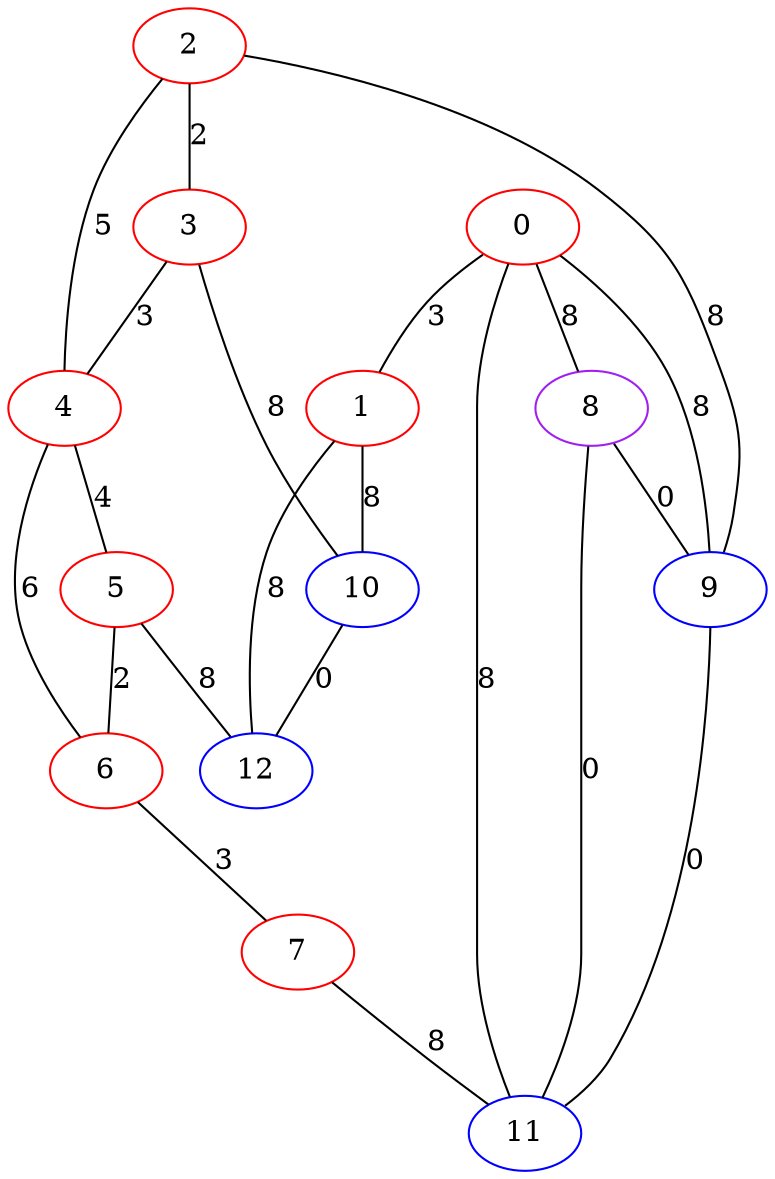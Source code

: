 graph "" {
0 [color=red, weight=1];
1 [color=red, weight=1];
2 [color=red, weight=1];
3 [color=red, weight=1];
4 [color=red, weight=1];
5 [color=red, weight=1];
6 [color=red, weight=1];
7 [color=red, weight=1];
8 [color=purple, weight=4];
9 [color=blue, weight=3];
10 [color=blue, weight=3];
11 [color=blue, weight=3];
12 [color=blue, weight=3];
0 -- 8  [key=0, label=8];
0 -- 1  [key=0, label=3];
0 -- 11  [key=0, label=8];
0 -- 9  [key=0, label=8];
1 -- 10  [key=0, label=8];
1 -- 12  [key=0, label=8];
2 -- 9  [key=0, label=8];
2 -- 3  [key=0, label=2];
2 -- 4  [key=0, label=5];
3 -- 4  [key=0, label=3];
3 -- 10  [key=0, label=8];
4 -- 5  [key=0, label=4];
4 -- 6  [key=0, label=6];
5 -- 12  [key=0, label=8];
5 -- 6  [key=0, label=2];
6 -- 7  [key=0, label=3];
7 -- 11  [key=0, label=8];
8 -- 9  [key=0, label=0];
8 -- 11  [key=0, label=0];
9 -- 11  [key=0, label=0];
10 -- 12  [key=0, label=0];
}
